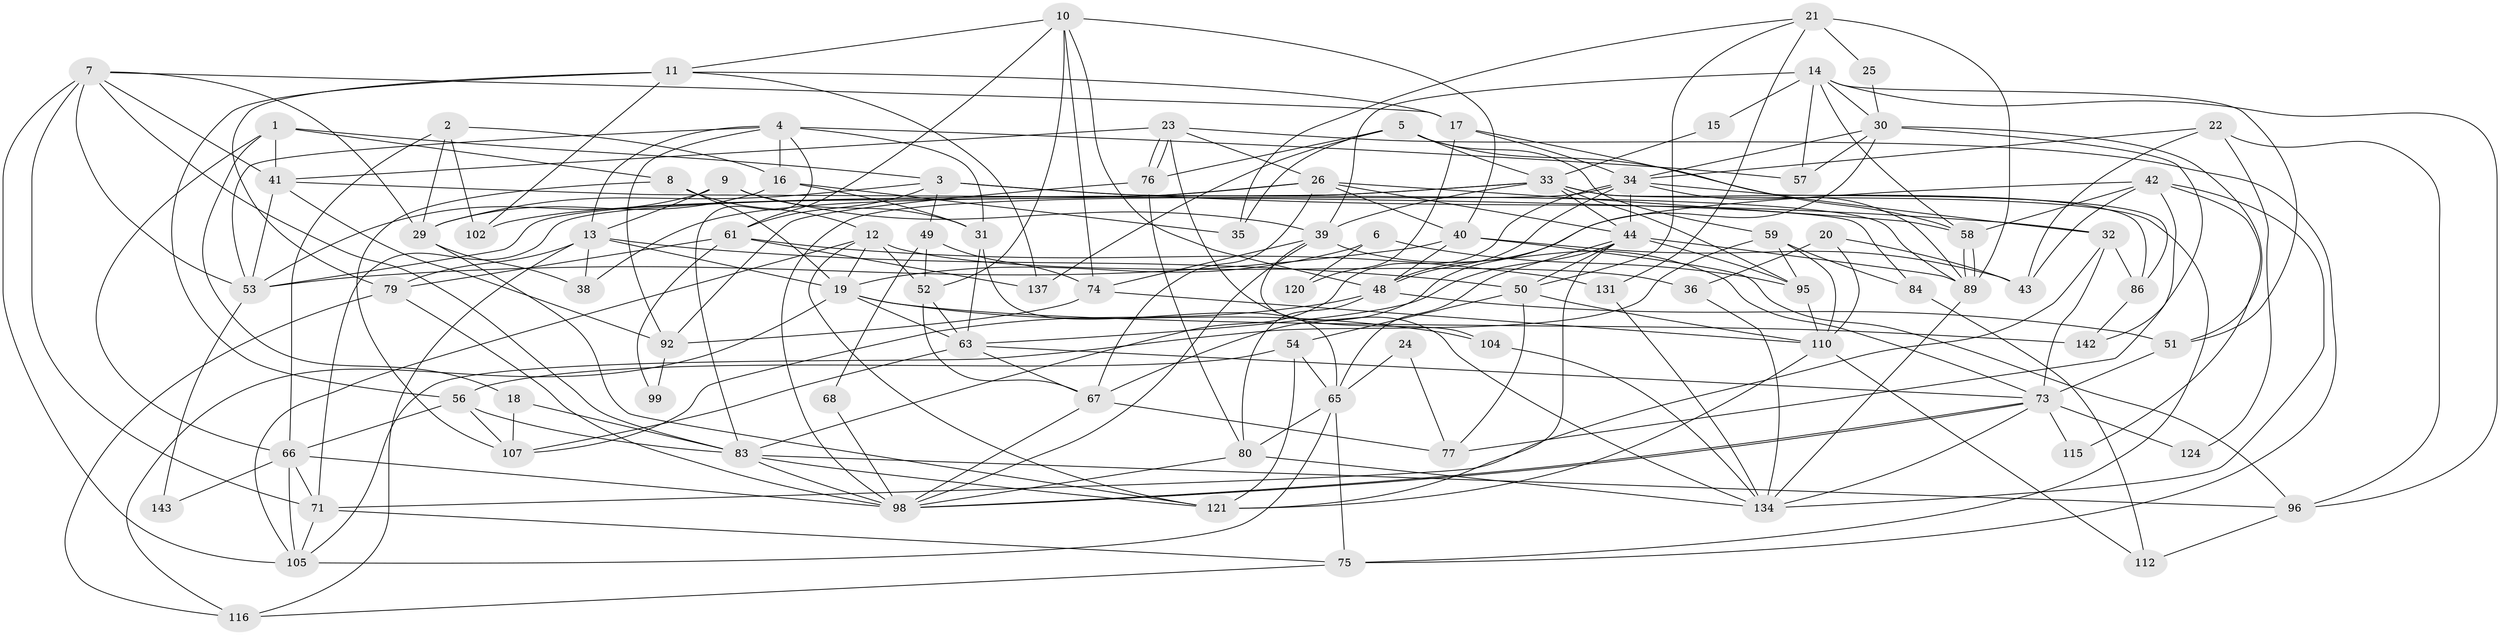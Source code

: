 // original degree distribution, {5: 0.2097902097902098, 4: 0.27972027972027974, 6: 0.08391608391608392, 3: 0.2517482517482518, 2: 0.13286713286713286, 7: 0.03496503496503497, 9: 0.006993006993006993}
// Generated by graph-tools (version 1.1) at 2025/41/03/06/25 10:41:57]
// undirected, 91 vertices, 232 edges
graph export_dot {
graph [start="1"]
  node [color=gray90,style=filled];
  1;
  2;
  3 [super="+87"];
  4 [super="+28"];
  5 [super="+129"];
  6;
  7 [super="+45"];
  8;
  9;
  10 [super="+72"];
  11 [super="+123"];
  12 [super="+94"];
  13 [super="+106"];
  14 [super="+135"];
  15;
  16 [super="+62"];
  17 [super="+85"];
  18;
  19 [super="+27"];
  20 [super="+140"];
  21 [super="+100"];
  22;
  23 [super="+60"];
  24;
  25;
  26 [super="+90"];
  29 [super="+133"];
  30 [super="+47"];
  31 [super="+46"];
  32 [super="+55"];
  33 [super="+128"];
  34 [super="+37"];
  35 [super="+69"];
  36;
  38;
  39 [super="+64"];
  40;
  41 [super="+109"];
  42 [super="+88"];
  43 [super="+141"];
  44 [super="+70"];
  48 [super="+82"];
  49;
  50 [super="+81"];
  51 [super="+126"];
  52 [super="+103"];
  53 [super="+118"];
  54;
  56 [super="+111"];
  57;
  58 [super="+78"];
  59 [super="+125"];
  61 [super="+108"];
  63 [super="+93"];
  65 [super="+91"];
  66 [super="+97"];
  67;
  68;
  71 [super="+114"];
  73;
  74 [super="+130"];
  75;
  76;
  77 [super="+117"];
  79 [super="+122"];
  80 [super="+119"];
  83 [super="+136"];
  84;
  86;
  89 [super="+113"];
  92;
  95;
  96;
  98 [super="+101"];
  99;
  102;
  104;
  105;
  107 [super="+139"];
  110 [super="+132"];
  112;
  115;
  116;
  120;
  121 [super="+127"];
  124;
  131;
  134 [super="+138"];
  137;
  142;
  143;
  1 -- 3;
  1 -- 8;
  1 -- 18;
  1 -- 66;
  1 -- 41;
  2 -- 29;
  2 -- 66;
  2 -- 16;
  2 -- 102;
  3 -- 29;
  3 -- 32;
  3 -- 49;
  3 -- 89;
  3 -- 61;
  4 -- 83;
  4 -- 57;
  4 -- 16;
  4 -- 53;
  4 -- 92;
  4 -- 13;
  4 -- 31;
  5 -- 59;
  5 -- 76;
  5 -- 33;
  5 -- 137;
  5 -- 32;
  5 -- 35;
  6 -- 19;
  6 -- 95;
  6 -- 120;
  7 -- 29;
  7 -- 17;
  7 -- 71;
  7 -- 105;
  7 -- 83;
  7 -- 53;
  7 -- 41;
  8 -- 19;
  8 -- 12;
  8 -- 107;
  9 -- 39;
  9 -- 31;
  9 -- 53;
  9 -- 13;
  10 -- 61;
  10 -- 52;
  10 -- 48;
  10 -- 40;
  10 -- 11;
  10 -- 74;
  11 -- 137;
  11 -- 79;
  11 -- 56;
  11 -- 102;
  11 -- 17;
  12 -- 19;
  12 -- 105;
  12 -- 121;
  12 -- 36;
  12 -- 52;
  13 -- 116;
  13 -- 19 [weight=2];
  13 -- 50;
  13 -- 38;
  13 -- 79;
  14 -- 51;
  14 -- 30;
  14 -- 15;
  14 -- 96;
  14 -- 57;
  14 -- 39;
  14 -- 58;
  15 -- 33;
  16 -- 29;
  16 -- 35;
  16 -- 31;
  17 -- 120;
  17 -- 34;
  17 -- 58;
  18 -- 107;
  18 -- 83;
  19 -- 104;
  19 -- 116;
  19 -- 142;
  19 -- 63;
  20 -- 110;
  20 -- 43;
  20 -- 36;
  21 -- 25 [weight=2];
  21 -- 50;
  21 -- 35;
  21 -- 131;
  21 -- 89;
  22 -- 34;
  22 -- 96;
  22 -- 43;
  22 -- 124;
  23 -- 76;
  23 -- 76;
  23 -- 134;
  23 -- 26;
  23 -- 41;
  23 -- 75;
  24 -- 77;
  24 -- 65;
  25 -- 30;
  26 -- 44;
  26 -- 67;
  26 -- 38;
  26 -- 40;
  26 -- 102;
  26 -- 58;
  29 -- 38;
  29 -- 121;
  30 -- 51;
  30 -- 142;
  30 -- 57;
  30 -- 67;
  30 -- 34;
  31 -- 63;
  31 -- 65;
  32 -- 73;
  32 -- 71;
  32 -- 86;
  33 -- 44;
  33 -- 53;
  33 -- 86;
  33 -- 71;
  33 -- 39;
  33 -- 75;
  33 -- 95;
  34 -- 86;
  34 -- 48;
  34 -- 44;
  34 -- 89;
  34 -- 98;
  34 -- 83;
  36 -- 134;
  39 -- 73;
  39 -- 104;
  39 -- 98;
  39 -- 74;
  40 -- 96;
  40 -- 43;
  40 -- 53;
  40 -- 48;
  41 -- 53;
  41 -- 84;
  41 -- 92;
  42 -- 48;
  42 -- 58;
  42 -- 115;
  42 -- 43;
  42 -- 134;
  42 -- 77;
  44 -- 63;
  44 -- 89;
  44 -- 50;
  44 -- 65;
  44 -- 95;
  44 -- 121;
  48 -- 107;
  48 -- 51;
  48 -- 80;
  49 -- 68;
  49 -- 52;
  49 -- 74;
  50 -- 54;
  50 -- 77;
  50 -- 110;
  51 -- 73;
  52 -- 67;
  52 -- 63;
  53 -- 143;
  54 -- 65;
  54 -- 56;
  54 -- 121;
  56 -- 107;
  56 -- 83;
  56 -- 66;
  58 -- 89;
  58 -- 89;
  59 -- 95;
  59 -- 110;
  59 -- 105;
  59 -- 84;
  61 -- 99;
  61 -- 131;
  61 -- 137;
  61 -- 79;
  63 -- 73;
  63 -- 67;
  63 -- 107;
  65 -- 80;
  65 -- 105;
  65 -- 75;
  66 -- 105;
  66 -- 71;
  66 -- 98;
  66 -- 143;
  67 -- 77;
  67 -- 98;
  68 -- 98;
  71 -- 105;
  71 -- 75;
  73 -- 98;
  73 -- 98;
  73 -- 115;
  73 -- 124;
  73 -- 134;
  74 -- 92;
  74 -- 110;
  75 -- 116;
  76 -- 92;
  76 -- 80;
  79 -- 116;
  79 -- 98;
  80 -- 134;
  80 -- 98;
  83 -- 96;
  83 -- 98;
  83 -- 121;
  84 -- 112;
  86 -- 142;
  89 -- 134;
  92 -- 99;
  95 -- 110;
  96 -- 112;
  104 -- 134;
  110 -- 112;
  110 -- 121;
  131 -- 134;
}
